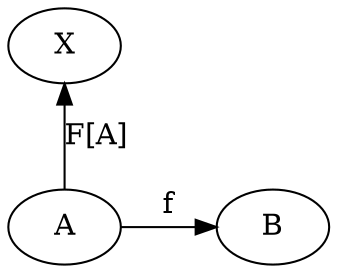 digraph {
    X[group="upper"]
    X2[group="lower" style="invis"]

    A[group="upper"]
    B[group="lower"]

    {
      rank=same
       X -> X2[style="invis"]
    }


    {
      rank=same
       A -> B[label="f"]
    }

    A -> X[label="F[A]" class="start"]
    B -> X[label="F[B]" style="invis"]
    X2 -> B[style="invis"]
}
